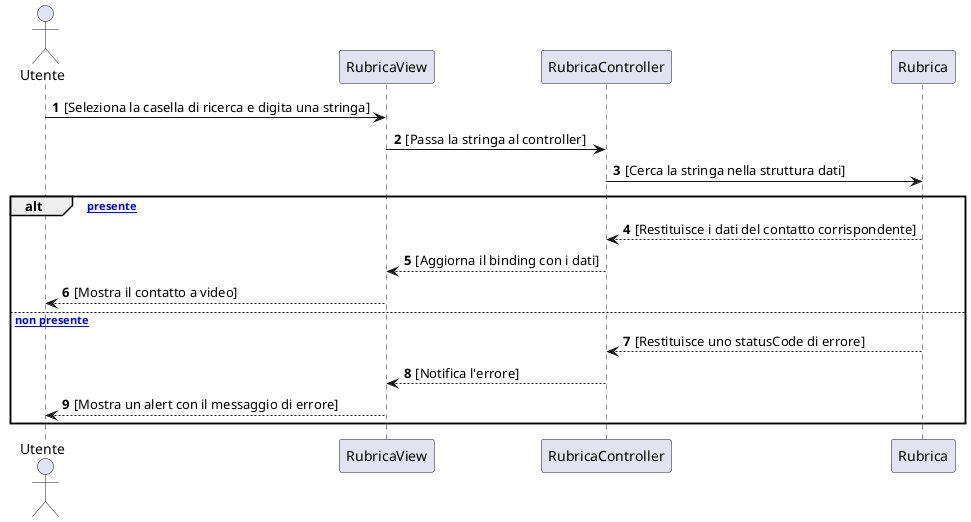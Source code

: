 @startuml
autonumber
actor Utente
participant RubricaView
participant RubricaController
participant Rubrica
Utente -> RubricaView: [Seleziona la casella di ricerca e digita una stringa]
RubricaView -> RubricaController: [Passa la stringa al controller]
RubricaController -> Rubrica: [Cerca la stringa nella struttura dati]
alt [Stringa presente]
    Rubrica --> RubricaController: [Restituisce i dati del contatto corrispondente]
    RubricaController --> RubricaView: [Aggiorna il binding con i dati]
    RubricaView --> Utente: [Mostra il contatto a video]
else [Stringa non presente]
    Rubrica --> RubricaController: [Restituisce uno statusCode di errore]
    RubricaController --> RubricaView: [Notifica l'errore]
    RubricaView --> Utente: [Mostra un alert con il messaggio di errore] 
end
@enduml
